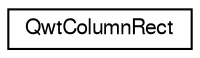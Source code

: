 digraph G
{
  edge [fontname="FreeSans",fontsize="10",labelfontname="FreeSans",labelfontsize="10"];
  node [fontname="FreeSans",fontsize="10",shape=record];
  rankdir="LR";
  Node1 [label="QwtColumnRect",height=0.2,width=0.4,color="black", fillcolor="white", style="filled",URL="$class_qwt_column_rect.html",tooltip="Directed rectangle representing bounding rectangle und orientation of a column."];
}
